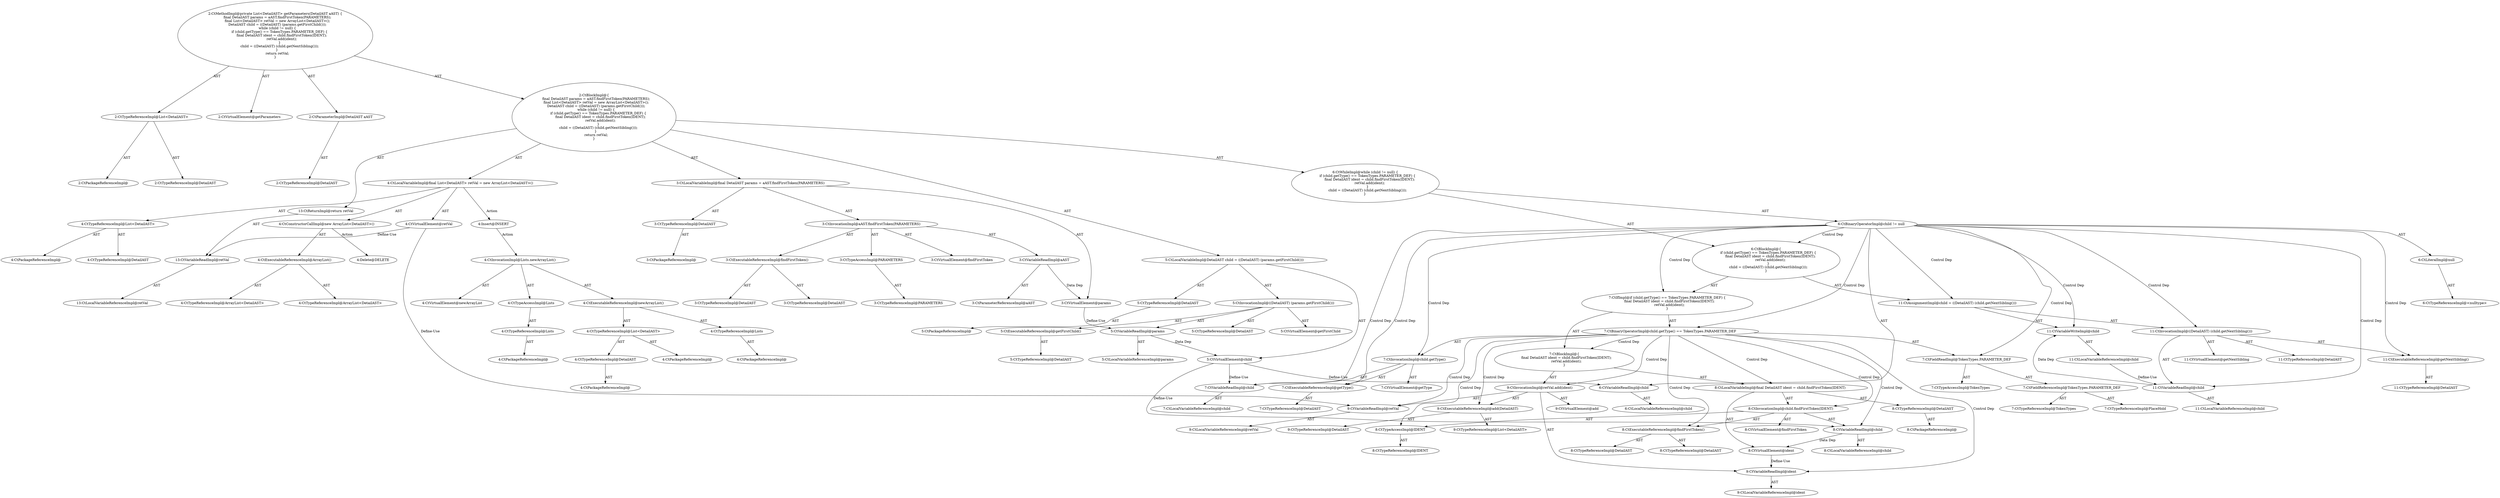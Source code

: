 digraph "getParameters#?,DetailAST" {
0 [label="2:CtTypeReferenceImpl@List<DetailAST>" shape=ellipse]
1 [label="2:CtPackageReferenceImpl@" shape=ellipse]
2 [label="2:CtTypeReferenceImpl@DetailAST" shape=ellipse]
3 [label="2:CtVirtualElement@getParameters" shape=ellipse]
4 [label="2:CtParameterImpl@DetailAST aAST" shape=ellipse]
5 [label="2:CtTypeReferenceImpl@DetailAST" shape=ellipse]
6 [label="3:CtTypeReferenceImpl@DetailAST" shape=ellipse]
7 [label="3:CtPackageReferenceImpl@" shape=ellipse]
8 [label="3:CtExecutableReferenceImpl@findFirstToken()" shape=ellipse]
9 [label="3:CtTypeReferenceImpl@DetailAST" shape=ellipse]
10 [label="3:CtTypeReferenceImpl@DetailAST" shape=ellipse]
11 [label="3:CtVirtualElement@findFirstToken" shape=ellipse]
12 [label="3:CtVariableReadImpl@aAST" shape=ellipse]
13 [label="3:CtParameterReferenceImpl@aAST" shape=ellipse]
14 [label="3:CtTypeAccessImpl@PARAMETERS" shape=ellipse]
15 [label="3:CtTypeReferenceImpl@PARAMETERS" shape=ellipse]
16 [label="3:CtInvocationImpl@aAST.findFirstToken(PARAMETERS)" shape=ellipse]
17 [label="3:CtVirtualElement@params" shape=ellipse]
18 [label="3:CtLocalVariableImpl@final DetailAST params = aAST.findFirstToken(PARAMETERS)" shape=ellipse]
19 [label="4:CtTypeReferenceImpl@List<DetailAST>" shape=ellipse]
20 [label="4:CtPackageReferenceImpl@" shape=ellipse]
21 [label="4:CtTypeReferenceImpl@DetailAST" shape=ellipse]
22 [label="4:CtExecutableReferenceImpl@ArrayList()" shape=ellipse]
23 [label="4:CtTypeReferenceImpl@ArrayList<DetailAST>" shape=ellipse]
24 [label="4:CtTypeReferenceImpl@ArrayList<DetailAST>" shape=ellipse]
25 [label="4:CtConstructorCallImpl@new ArrayList<DetailAST>()" shape=ellipse]
26 [label="4:CtVirtualElement@retVal" shape=ellipse]
27 [label="4:CtLocalVariableImpl@final List<DetailAST> retVal = new ArrayList<DetailAST>()" shape=ellipse]
28 [label="5:CtTypeReferenceImpl@DetailAST" shape=ellipse]
29 [label="5:CtPackageReferenceImpl@" shape=ellipse]
30 [label="5:CtExecutableReferenceImpl@getFirstChild()" shape=ellipse]
31 [label="5:CtTypeReferenceImpl@DetailAST" shape=ellipse]
32 [label="5:CtVirtualElement@getFirstChild" shape=ellipse]
33 [label="5:CtVariableReadImpl@params" shape=ellipse]
34 [label="5:CtLocalVariableReferenceImpl@params" shape=ellipse]
35 [label="5:CtInvocationImpl@((DetailAST) (params.getFirstChild()))" shape=ellipse]
36 [label="5:CtTypeReferenceImpl@DetailAST" shape=ellipse]
37 [label="5:CtVirtualElement@child" shape=ellipse]
38 [label="5:CtLocalVariableImpl@DetailAST child = ((DetailAST) (params.getFirstChild()))" shape=ellipse]
39 [label="6:CtVariableReadImpl@child" shape=ellipse]
40 [label="6:CtLocalVariableReferenceImpl@child" shape=ellipse]
41 [label="6:CtLiteralImpl@null" shape=ellipse]
42 [label="6:CtTypeReferenceImpl@<nulltype>" shape=ellipse]
43 [label="6:CtBinaryOperatorImpl@child != null" shape=ellipse]
44 [label="7:CtExecutableReferenceImpl@getType()" shape=ellipse]
45 [label="7:CtTypeReferenceImpl@DetailAST" shape=ellipse]
46 [label="7:CtVirtualElement@getType" shape=ellipse]
47 [label="7:CtVariableReadImpl@child" shape=ellipse]
48 [label="7:CtLocalVariableReferenceImpl@child" shape=ellipse]
49 [label="7:CtInvocationImpl@child.getType()" shape=ellipse]
50 [label="7:CtFieldReferenceImpl@TokenTypes.PARAMETER_DEF" shape=ellipse]
51 [label="7:CtTypeReferenceImpl@TokenTypes" shape=ellipse]
52 [label="7:CtTypeReferenceImpl@PlaceHold" shape=ellipse]
53 [label="7:CtFieldReadImpl@TokenTypes.PARAMETER_DEF" shape=ellipse]
54 [label="7:CtTypeAccessImpl@TokenTypes" shape=ellipse]
55 [label="7:CtBinaryOperatorImpl@child.getType() == TokenTypes.PARAMETER_DEF" shape=ellipse]
56 [label="8:CtTypeReferenceImpl@DetailAST" shape=ellipse]
57 [label="8:CtPackageReferenceImpl@" shape=ellipse]
58 [label="8:CtExecutableReferenceImpl@findFirstToken()" shape=ellipse]
59 [label="8:CtTypeReferenceImpl@DetailAST" shape=ellipse]
60 [label="8:CtTypeReferenceImpl@DetailAST" shape=ellipse]
61 [label="8:CtVirtualElement@findFirstToken" shape=ellipse]
62 [label="8:CtVariableReadImpl@child" shape=ellipse]
63 [label="8:CtLocalVariableReferenceImpl@child" shape=ellipse]
64 [label="8:CtTypeAccessImpl@IDENT" shape=ellipse]
65 [label="8:CtTypeReferenceImpl@IDENT" shape=ellipse]
66 [label="8:CtInvocationImpl@child.findFirstToken(IDENT)" shape=ellipse]
67 [label="8:CtVirtualElement@ident" shape=ellipse]
68 [label="8:CtLocalVariableImpl@final DetailAST ident = child.findFirstToken(IDENT)" shape=ellipse]
69 [label="9:CtExecutableReferenceImpl@add(DetailAST)" shape=ellipse]
70 [label="9:CtTypeReferenceImpl@List<DetailAST>" shape=ellipse]
71 [label="9:CtTypeReferenceImpl@DetailAST" shape=ellipse]
72 [label="9:CtVirtualElement@add" shape=ellipse]
73 [label="9:CtVariableReadImpl@retVal" shape=ellipse]
74 [label="9:CtLocalVariableReferenceImpl@retVal" shape=ellipse]
75 [label="9:CtVariableReadImpl@ident" shape=ellipse]
76 [label="9:CtLocalVariableReferenceImpl@ident" shape=ellipse]
77 [label="9:CtInvocationImpl@retVal.add(ident)" shape=ellipse]
78 [label="7:CtBlockImpl@\{
    final DetailAST ident = child.findFirstToken(IDENT);
    retVal.add(ident);
\}" shape=ellipse]
79 [label="7:CtIfImpl@if (child.getType() == TokenTypes.PARAMETER_DEF) \{
    final DetailAST ident = child.findFirstToken(IDENT);
    retVal.add(ident);
\}" shape=ellipse]
80 [label="11:CtVariableWriteImpl@child" shape=ellipse]
81 [label="11:CtLocalVariableReferenceImpl@child" shape=ellipse]
82 [label="11:CtExecutableReferenceImpl@getNextSibling()" shape=ellipse]
83 [label="11:CtTypeReferenceImpl@DetailAST" shape=ellipse]
84 [label="11:CtVirtualElement@getNextSibling" shape=ellipse]
85 [label="11:CtVariableReadImpl@child" shape=ellipse]
86 [label="11:CtLocalVariableReferenceImpl@child" shape=ellipse]
87 [label="11:CtInvocationImpl@((DetailAST) (child.getNextSibling()))" shape=ellipse]
88 [label="11:CtTypeReferenceImpl@DetailAST" shape=ellipse]
89 [label="11:CtAssignmentImpl@child = ((DetailAST) (child.getNextSibling()))" shape=ellipse]
90 [label="6:CtBlockImpl@\{
    if (child.getType() == TokenTypes.PARAMETER_DEF) \{
        final DetailAST ident = child.findFirstToken(IDENT);
        retVal.add(ident);
    \}
    child = ((DetailAST) (child.getNextSibling()));
\}" shape=ellipse]
91 [label="6:CtWhileImpl@while (child != null) \{
    if (child.getType() == TokenTypes.PARAMETER_DEF) \{
        final DetailAST ident = child.findFirstToken(IDENT);
        retVal.add(ident);
    \}
    child = ((DetailAST) (child.getNextSibling()));
\} " shape=ellipse]
92 [label="13:CtVariableReadImpl@retVal" shape=ellipse]
93 [label="13:CtLocalVariableReferenceImpl@retVal" shape=ellipse]
94 [label="13:CtReturnImpl@return retVal" shape=ellipse]
95 [label="2:CtBlockImpl@\{
    final DetailAST params = aAST.findFirstToken(PARAMETERS);
    final List<DetailAST> retVal = new ArrayList<DetailAST>();
    DetailAST child = ((DetailAST) (params.getFirstChild()));
    while (child != null) \{
        if (child.getType() == TokenTypes.PARAMETER_DEF) \{
            final DetailAST ident = child.findFirstToken(IDENT);
            retVal.add(ident);
        \}
        child = ((DetailAST) (child.getNextSibling()));
    \} 
    return retVal;
\}" shape=ellipse]
96 [label="2:CtMethodImpl@private List<DetailAST> getParameters(DetailAST aAST) \{
    final DetailAST params = aAST.findFirstToken(PARAMETERS);
    final List<DetailAST> retVal = new ArrayList<DetailAST>();
    DetailAST child = ((DetailAST) (params.getFirstChild()));
    while (child != null) \{
        if (child.getType() == TokenTypes.PARAMETER_DEF) \{
            final DetailAST ident = child.findFirstToken(IDENT);
            retVal.add(ident);
        \}
        child = ((DetailAST) (child.getNextSibling()));
    \} 
    return retVal;
\}" shape=ellipse]
97 [label="4:Delete@DELETE" shape=ellipse]
98 [label="4:Insert@INSERT" shape=ellipse]
99 [label="4:CtPackageReferenceImpl@" shape=ellipse]
100 [label="4:CtTypeReferenceImpl@Lists" shape=ellipse]
101 [label="4:CtTypeAccessImpl@Lists" shape=ellipse]
102 [label="4:CtPackageReferenceImpl@" shape=ellipse]
103 [label="4:CtTypeReferenceImpl@Lists" shape=ellipse]
104 [label="4:CtPackageReferenceImpl@" shape=ellipse]
105 [label="4:CtPackageReferenceImpl@" shape=ellipse]
106 [label="4:CtTypeReferenceImpl@DetailAST" shape=ellipse]
107 [label="4:CtTypeReferenceImpl@List<DetailAST>" shape=ellipse]
108 [label="4:CtExecutableReferenceImpl@newArrayList()" shape=ellipse]
109 [label="4:CtInvocationImpl@Lists.newArrayList()" shape=ellipse]
110 [label="4:CtVirtualElement@newArrayList" shape=ellipse]
0 -> 1 [label="AST"];
0 -> 2 [label="AST"];
4 -> 5 [label="AST"];
6 -> 7 [label="AST"];
8 -> 9 [label="AST"];
8 -> 10 [label="AST"];
12 -> 13 [label="AST"];
12 -> 17 [label="Data Dep"];
14 -> 15 [label="AST"];
16 -> 11 [label="AST"];
16 -> 12 [label="AST"];
16 -> 8 [label="AST"];
16 -> 14 [label="AST"];
17 -> 33 [label="Define-Use"];
18 -> 17 [label="AST"];
18 -> 6 [label="AST"];
18 -> 16 [label="AST"];
19 -> 20 [label="AST"];
19 -> 21 [label="AST"];
22 -> 23 [label="AST"];
22 -> 24 [label="AST"];
25 -> 22 [label="AST"];
25 -> 97 [label="Action"];
26 -> 73 [label="Define-Use"];
26 -> 92 [label="Define-Use"];
27 -> 26 [label="AST"];
27 -> 19 [label="AST"];
27 -> 25 [label="AST"];
27 -> 98 [label="Action"];
28 -> 29 [label="AST"];
30 -> 31 [label="AST"];
33 -> 34 [label="AST"];
33 -> 37 [label="Data Dep"];
35 -> 32 [label="AST"];
35 -> 36 [label="AST"];
35 -> 33 [label="AST"];
35 -> 30 [label="AST"];
37 -> 39 [label="Define-Use"];
37 -> 47 [label="Define-Use"];
37 -> 62 [label="Define-Use"];
38 -> 37 [label="AST"];
38 -> 28 [label="AST"];
38 -> 35 [label="AST"];
39 -> 40 [label="AST"];
41 -> 42 [label="AST"];
43 -> 39 [label="AST"];
43 -> 41 [label="AST"];
43 -> 90 [label="Control Dep"];
43 -> 79 [label="Control Dep"];
43 -> 55 [label="Control Dep"];
43 -> 49 [label="Control Dep"];
43 -> 44 [label="Control Dep"];
43 -> 47 [label="Control Dep"];
43 -> 53 [label="Control Dep"];
43 -> 89 [label="Control Dep"];
43 -> 80 [label="Control Dep"];
43 -> 87 [label="Control Dep"];
43 -> 82 [label="Control Dep"];
43 -> 85 [label="Control Dep"];
44 -> 45 [label="AST"];
47 -> 48 [label="AST"];
49 -> 46 [label="AST"];
49 -> 47 [label="AST"];
49 -> 44 [label="AST"];
50 -> 51 [label="AST"];
50 -> 52 [label="AST"];
53 -> 54 [label="AST"];
53 -> 50 [label="AST"];
55 -> 49 [label="AST"];
55 -> 53 [label="AST"];
55 -> 78 [label="Control Dep"];
55 -> 68 [label="Control Dep"];
55 -> 66 [label="Control Dep"];
55 -> 58 [label="Control Dep"];
55 -> 62 [label="Control Dep"];
55 -> 64 [label="Control Dep"];
55 -> 77 [label="Control Dep"];
55 -> 69 [label="Control Dep"];
55 -> 73 [label="Control Dep"];
55 -> 75 [label="Control Dep"];
56 -> 57 [label="AST"];
58 -> 59 [label="AST"];
58 -> 60 [label="AST"];
62 -> 63 [label="AST"];
62 -> 67 [label="Data Dep"];
64 -> 65 [label="AST"];
66 -> 61 [label="AST"];
66 -> 62 [label="AST"];
66 -> 58 [label="AST"];
66 -> 64 [label="AST"];
67 -> 75 [label="Define-Use"];
68 -> 67 [label="AST"];
68 -> 56 [label="AST"];
68 -> 66 [label="AST"];
69 -> 70 [label="AST"];
69 -> 71 [label="AST"];
73 -> 74 [label="AST"];
75 -> 76 [label="AST"];
77 -> 72 [label="AST"];
77 -> 73 [label="AST"];
77 -> 69 [label="AST"];
77 -> 75 [label="AST"];
78 -> 68 [label="AST"];
78 -> 77 [label="AST"];
79 -> 55 [label="AST"];
79 -> 78 [label="AST"];
80 -> 81 [label="AST"];
81 -> 85 [label="Define-Use"];
82 -> 83 [label="AST"];
85 -> 86 [label="AST"];
85 -> 80 [label="Data Dep"];
87 -> 84 [label="AST"];
87 -> 88 [label="AST"];
87 -> 85 [label="AST"];
87 -> 82 [label="AST"];
89 -> 80 [label="AST"];
89 -> 87 [label="AST"];
90 -> 79 [label="AST"];
90 -> 89 [label="AST"];
91 -> 43 [label="AST"];
91 -> 90 [label="AST"];
92 -> 93 [label="AST"];
94 -> 92 [label="AST"];
95 -> 18 [label="AST"];
95 -> 27 [label="AST"];
95 -> 38 [label="AST"];
95 -> 91 [label="AST"];
95 -> 94 [label="AST"];
96 -> 3 [label="AST"];
96 -> 0 [label="AST"];
96 -> 4 [label="AST"];
96 -> 95 [label="AST"];
98 -> 109 [label="Action"];
100 -> 99 [label="AST"];
101 -> 100 [label="AST"];
103 -> 102 [label="AST"];
106 -> 105 [label="AST"];
107 -> 104 [label="AST"];
107 -> 106 [label="AST"];
108 -> 103 [label="AST"];
108 -> 107 [label="AST"];
109 -> 110 [label="AST"];
109 -> 101 [label="AST"];
109 -> 108 [label="AST"];
}